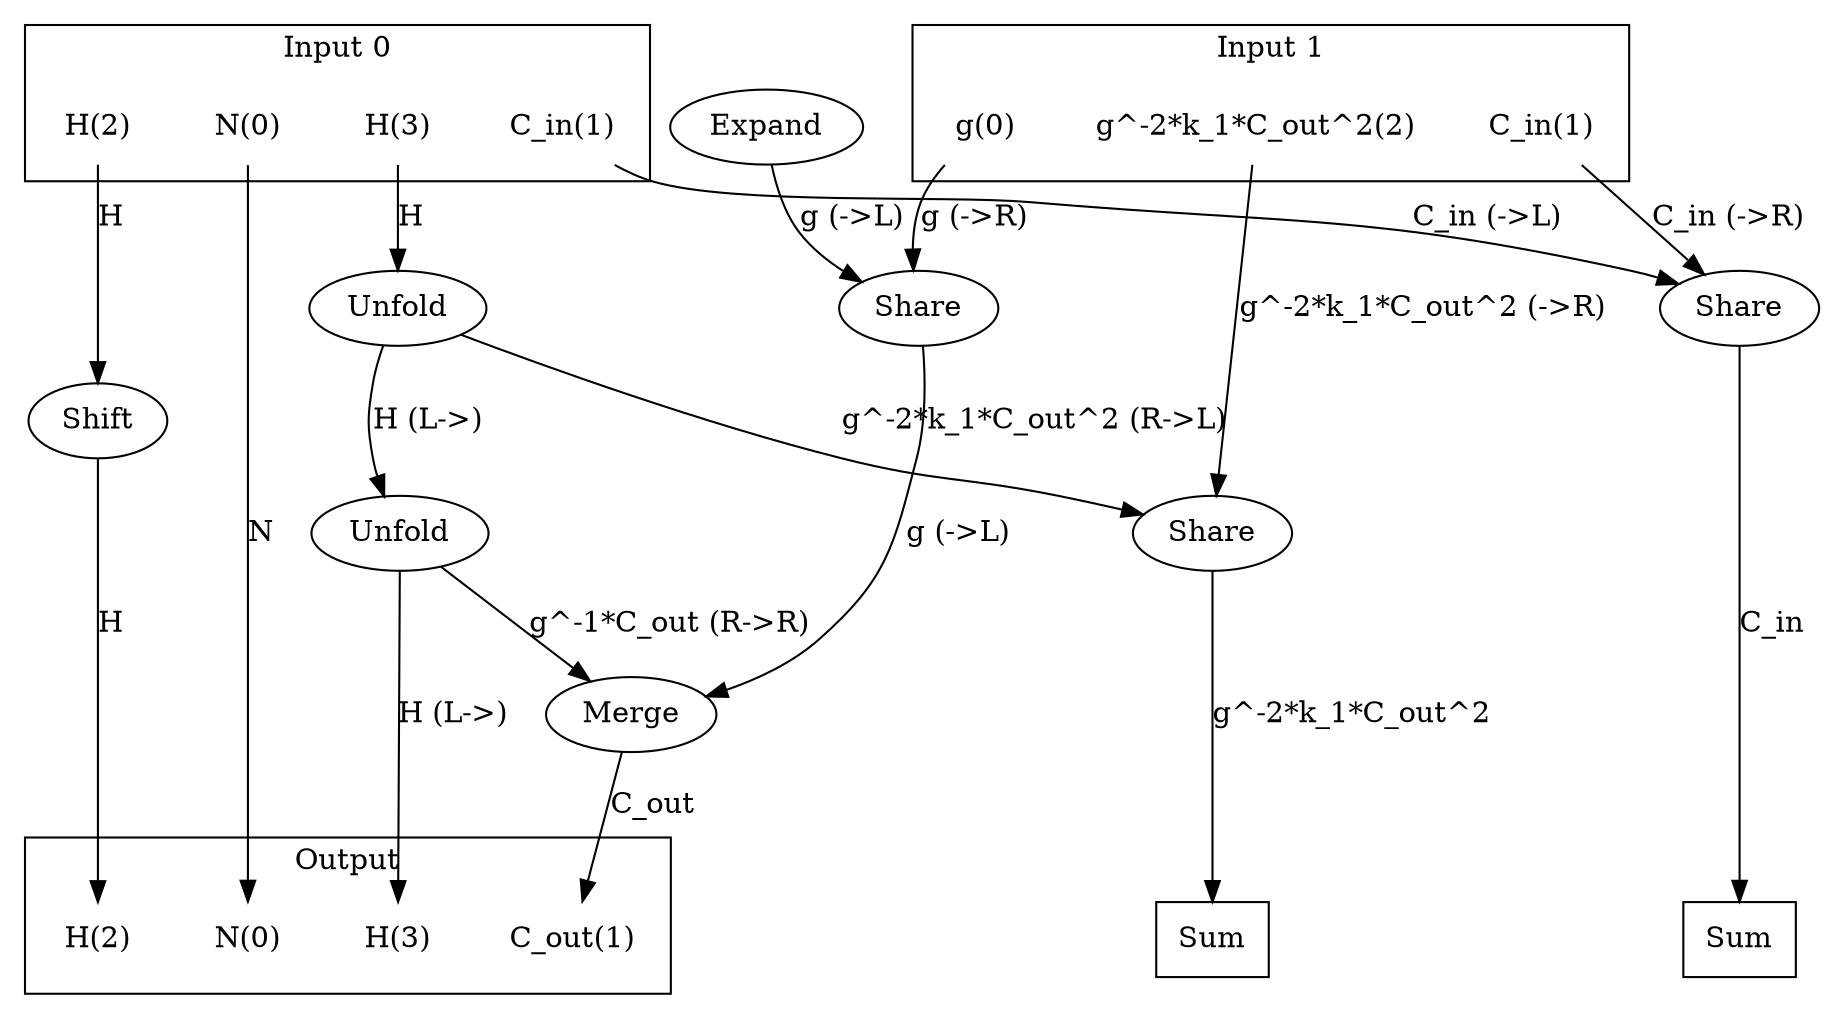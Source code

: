 digraph kernel_generated {
newrank = true;
op_0x55e39eb542c0 [label="Shift"];
op_0x55e3a8934590 [label="Share"];
op_0x55e3a89345e0 [label="Share"];
op_0x55e3a8934630 [label="Share"];
op_0x55e3a8934938 [label="Expand"];
op_0x55e3a8935830 [label="Merge"];
op_0x55e3a8936740 [label="Unfold"];
op_0x55e3a8936780 [label="Unfold"];
reduce_0x7fb2b800e0d8 [label="Sum", shape=box];
reduce_0x7fb2b80077d8 [label="Sum", shape=box];
subgraph cluster_out {
label = "Output";
out_0 [label="N(0)", shape=none];
out_1 [label="C_out(1)", shape=none];
out_2 [label="H(2)", shape=none];
out_3 [label="H(3)", shape=none];
}
{ rank = same;
reduce_0x7fb2b800e0d8;
reduce_0x7fb2b80077d8;
out_0;
out_1;
out_2;
out_3;
}
subgraph cluster_in_0 {
label = "Input 0";
in_0_0 [label="N(0)", shape=none];
in_0_1 [label="C_in(1)", shape=none];
in_0_2 [label="H(2)", shape=none];
in_0_3 [label="H(3)", shape=none];
}
subgraph cluster_in_1 {
label = "Input 1";
in_1_0 [label="g(0)", shape=none];
in_1_1 [label="C_in(1)", shape=none];
in_1_2 [label="g^-2*k_1*C_out^2(2)", shape=none];
}
{ rank = same;
in_0_0;
in_0_1;
in_0_2;
in_0_3;
in_1_0;
in_1_1;
in_1_2;
}
in_0_0 -> out_0 [label="N"];
in_0_1 -> op_0x55e3a8934590 [label="C_in (->L)"];
in_0_2 -> op_0x55e39eb542c0 [label="H"];
in_0_3 -> op_0x55e3a8936780 [label="H"];
in_1_0 -> op_0x55e3a89345e0 [label="g (->R)"];
in_1_1 -> op_0x55e3a8934590 [label="C_in (->R)"];
in_1_2 -> op_0x55e3a8934630 [label="g^-2*k_1*C_out^2 (->R)"];
op_0x55e3a8935830 -> out_1 [label="C_out"];
op_0x55e39eb542c0 -> out_2 [label="H"];
op_0x55e3a8936740 -> out_3 [label="H (L->)"];
op_0x55e3a8934938 -> op_0x55e3a89345e0 [label="g (->L)"];
op_0x55e3a8936780 -> op_0x55e3a8934630 [label="g^-2*k_1*C_out^2 (R->L)"];
op_0x55e3a89345e0 -> op_0x55e3a8935830 [label="g (->L)"];
op_0x55e3a8936740 -> op_0x55e3a8935830 [label="g^-1*C_out (R->R)"];
op_0x55e3a8936780 -> op_0x55e3a8936740 [label="H (L->)"];
op_0x55e3a8934590 -> reduce_0x7fb2b80077d8 [label="C_in"];
op_0x55e3a8934630 -> reduce_0x7fb2b800e0d8 [label="g^-2*k_1*C_out^2"];
}
